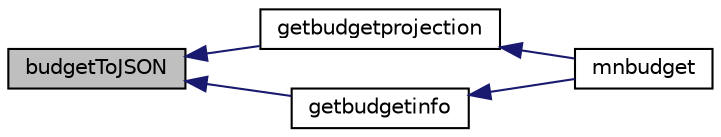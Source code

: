 digraph "budgetToJSON"
{
  edge [fontname="Helvetica",fontsize="10",labelfontname="Helvetica",labelfontsize="10"];
  node [fontname="Helvetica",fontsize="10",shape=record];
  rankdir="LR";
  Node58 [label="budgetToJSON",height=0.2,width=0.4,color="black", fillcolor="grey75", style="filled", fontcolor="black"];
  Node58 -> Node59 [dir="back",color="midnightblue",fontsize="10",style="solid",fontname="Helvetica"];
  Node59 [label="getbudgetprojection",height=0.2,width=0.4,color="black", fillcolor="white", style="filled",URL="$rpcmasternode-budget_8cpp.html#a8e629a3c50d4496bdf961d2841754b27"];
  Node59 -> Node60 [dir="back",color="midnightblue",fontsize="10",style="solid",fontname="Helvetica"];
  Node60 [label="mnbudget",height=0.2,width=0.4,color="black", fillcolor="white", style="filled",URL="$rpcmasternode-budget_8cpp.html#aeabbf924be4d2ce4bedb28a394e1fc6b"];
  Node58 -> Node61 [dir="back",color="midnightblue",fontsize="10",style="solid",fontname="Helvetica"];
  Node61 [label="getbudgetinfo",height=0.2,width=0.4,color="black", fillcolor="white", style="filled",URL="$rpcmasternode-budget_8cpp.html#a34b837ac4cb076a8e2e76483391f1238"];
  Node61 -> Node60 [dir="back",color="midnightblue",fontsize="10",style="solid",fontname="Helvetica"];
}
